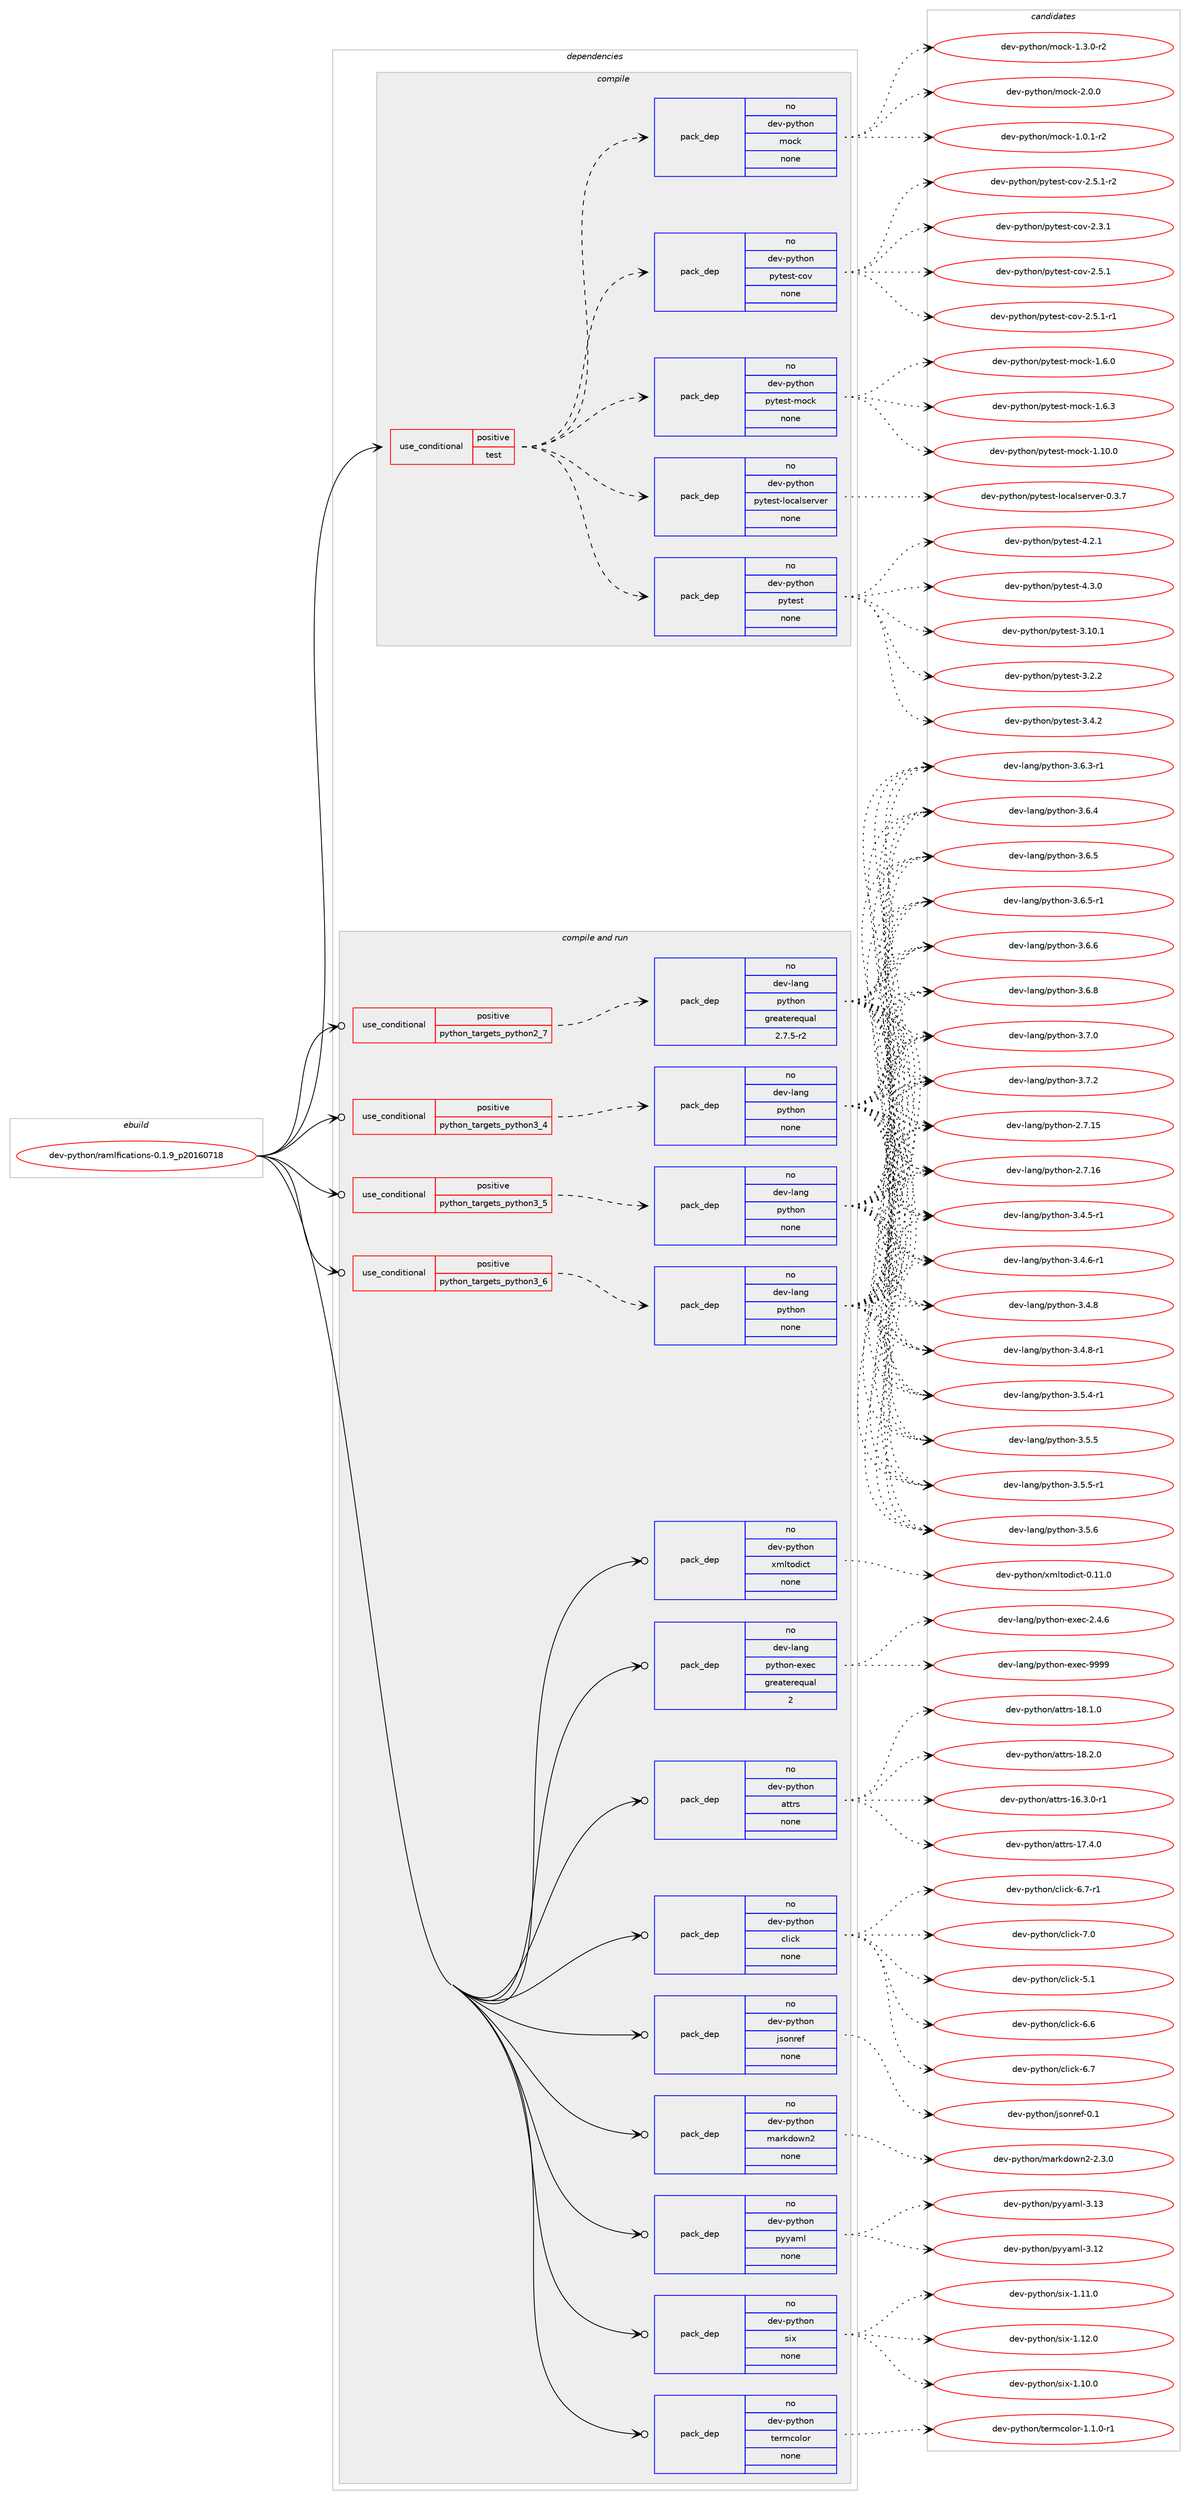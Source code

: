 digraph prolog {

# *************
# Graph options
# *************

newrank=true;
concentrate=true;
compound=true;
graph [rankdir=LR,fontname=Helvetica,fontsize=10,ranksep=1.5];#, ranksep=2.5, nodesep=0.2];
edge  [arrowhead=vee];
node  [fontname=Helvetica,fontsize=10];

# **********
# The ebuild
# **********

subgraph cluster_leftcol {
color=gray;
rank=same;
label=<<i>ebuild</i>>;
id [label="dev-python/ramlfications-0.1.9_p20160718", color=red, width=4, href="../dev-python/ramlfications-0.1.9_p20160718.svg"];
}

# ****************
# The dependencies
# ****************

subgraph cluster_midcol {
color=gray;
label=<<i>dependencies</i>>;
subgraph cluster_compile {
fillcolor="#eeeeee";
style=filled;
label=<<i>compile</i>>;
subgraph cond383536 {
dependency1438209 [label=<<TABLE BORDER="0" CELLBORDER="1" CELLSPACING="0" CELLPADDING="4"><TR><TD ROWSPAN="3" CELLPADDING="10">use_conditional</TD></TR><TR><TD>positive</TD></TR><TR><TD>test</TD></TR></TABLE>>, shape=none, color=red];
subgraph pack1031314 {
dependency1438210 [label=<<TABLE BORDER="0" CELLBORDER="1" CELLSPACING="0" CELLPADDING="4" WIDTH="220"><TR><TD ROWSPAN="6" CELLPADDING="30">pack_dep</TD></TR><TR><TD WIDTH="110">no</TD></TR><TR><TD>dev-python</TD></TR><TR><TD>mock</TD></TR><TR><TD>none</TD></TR><TR><TD></TD></TR></TABLE>>, shape=none, color=blue];
}
dependency1438209:e -> dependency1438210:w [weight=20,style="dashed",arrowhead="vee"];
subgraph pack1031315 {
dependency1438211 [label=<<TABLE BORDER="0" CELLBORDER="1" CELLSPACING="0" CELLPADDING="4" WIDTH="220"><TR><TD ROWSPAN="6" CELLPADDING="30">pack_dep</TD></TR><TR><TD WIDTH="110">no</TD></TR><TR><TD>dev-python</TD></TR><TR><TD>pytest</TD></TR><TR><TD>none</TD></TR><TR><TD></TD></TR></TABLE>>, shape=none, color=blue];
}
dependency1438209:e -> dependency1438211:w [weight=20,style="dashed",arrowhead="vee"];
subgraph pack1031316 {
dependency1438212 [label=<<TABLE BORDER="0" CELLBORDER="1" CELLSPACING="0" CELLPADDING="4" WIDTH="220"><TR><TD ROWSPAN="6" CELLPADDING="30">pack_dep</TD></TR><TR><TD WIDTH="110">no</TD></TR><TR><TD>dev-python</TD></TR><TR><TD>pytest-localserver</TD></TR><TR><TD>none</TD></TR><TR><TD></TD></TR></TABLE>>, shape=none, color=blue];
}
dependency1438209:e -> dependency1438212:w [weight=20,style="dashed",arrowhead="vee"];
subgraph pack1031317 {
dependency1438213 [label=<<TABLE BORDER="0" CELLBORDER="1" CELLSPACING="0" CELLPADDING="4" WIDTH="220"><TR><TD ROWSPAN="6" CELLPADDING="30">pack_dep</TD></TR><TR><TD WIDTH="110">no</TD></TR><TR><TD>dev-python</TD></TR><TR><TD>pytest-mock</TD></TR><TR><TD>none</TD></TR><TR><TD></TD></TR></TABLE>>, shape=none, color=blue];
}
dependency1438209:e -> dependency1438213:w [weight=20,style="dashed",arrowhead="vee"];
subgraph pack1031318 {
dependency1438214 [label=<<TABLE BORDER="0" CELLBORDER="1" CELLSPACING="0" CELLPADDING="4" WIDTH="220"><TR><TD ROWSPAN="6" CELLPADDING="30">pack_dep</TD></TR><TR><TD WIDTH="110">no</TD></TR><TR><TD>dev-python</TD></TR><TR><TD>pytest-cov</TD></TR><TR><TD>none</TD></TR><TR><TD></TD></TR></TABLE>>, shape=none, color=blue];
}
dependency1438209:e -> dependency1438214:w [weight=20,style="dashed",arrowhead="vee"];
}
id:e -> dependency1438209:w [weight=20,style="solid",arrowhead="vee"];
}
subgraph cluster_compileandrun {
fillcolor="#eeeeee";
style=filled;
label=<<i>compile and run</i>>;
subgraph cond383537 {
dependency1438215 [label=<<TABLE BORDER="0" CELLBORDER="1" CELLSPACING="0" CELLPADDING="4"><TR><TD ROWSPAN="3" CELLPADDING="10">use_conditional</TD></TR><TR><TD>positive</TD></TR><TR><TD>python_targets_python2_7</TD></TR></TABLE>>, shape=none, color=red];
subgraph pack1031319 {
dependency1438216 [label=<<TABLE BORDER="0" CELLBORDER="1" CELLSPACING="0" CELLPADDING="4" WIDTH="220"><TR><TD ROWSPAN="6" CELLPADDING="30">pack_dep</TD></TR><TR><TD WIDTH="110">no</TD></TR><TR><TD>dev-lang</TD></TR><TR><TD>python</TD></TR><TR><TD>greaterequal</TD></TR><TR><TD>2.7.5-r2</TD></TR></TABLE>>, shape=none, color=blue];
}
dependency1438215:e -> dependency1438216:w [weight=20,style="dashed",arrowhead="vee"];
}
id:e -> dependency1438215:w [weight=20,style="solid",arrowhead="odotvee"];
subgraph cond383538 {
dependency1438217 [label=<<TABLE BORDER="0" CELLBORDER="1" CELLSPACING="0" CELLPADDING="4"><TR><TD ROWSPAN="3" CELLPADDING="10">use_conditional</TD></TR><TR><TD>positive</TD></TR><TR><TD>python_targets_python3_4</TD></TR></TABLE>>, shape=none, color=red];
subgraph pack1031320 {
dependency1438218 [label=<<TABLE BORDER="0" CELLBORDER="1" CELLSPACING="0" CELLPADDING="4" WIDTH="220"><TR><TD ROWSPAN="6" CELLPADDING="30">pack_dep</TD></TR><TR><TD WIDTH="110">no</TD></TR><TR><TD>dev-lang</TD></TR><TR><TD>python</TD></TR><TR><TD>none</TD></TR><TR><TD></TD></TR></TABLE>>, shape=none, color=blue];
}
dependency1438217:e -> dependency1438218:w [weight=20,style="dashed",arrowhead="vee"];
}
id:e -> dependency1438217:w [weight=20,style="solid",arrowhead="odotvee"];
subgraph cond383539 {
dependency1438219 [label=<<TABLE BORDER="0" CELLBORDER="1" CELLSPACING="0" CELLPADDING="4"><TR><TD ROWSPAN="3" CELLPADDING="10">use_conditional</TD></TR><TR><TD>positive</TD></TR><TR><TD>python_targets_python3_5</TD></TR></TABLE>>, shape=none, color=red];
subgraph pack1031321 {
dependency1438220 [label=<<TABLE BORDER="0" CELLBORDER="1" CELLSPACING="0" CELLPADDING="4" WIDTH="220"><TR><TD ROWSPAN="6" CELLPADDING="30">pack_dep</TD></TR><TR><TD WIDTH="110">no</TD></TR><TR><TD>dev-lang</TD></TR><TR><TD>python</TD></TR><TR><TD>none</TD></TR><TR><TD></TD></TR></TABLE>>, shape=none, color=blue];
}
dependency1438219:e -> dependency1438220:w [weight=20,style="dashed",arrowhead="vee"];
}
id:e -> dependency1438219:w [weight=20,style="solid",arrowhead="odotvee"];
subgraph cond383540 {
dependency1438221 [label=<<TABLE BORDER="0" CELLBORDER="1" CELLSPACING="0" CELLPADDING="4"><TR><TD ROWSPAN="3" CELLPADDING="10">use_conditional</TD></TR><TR><TD>positive</TD></TR><TR><TD>python_targets_python3_6</TD></TR></TABLE>>, shape=none, color=red];
subgraph pack1031322 {
dependency1438222 [label=<<TABLE BORDER="0" CELLBORDER="1" CELLSPACING="0" CELLPADDING="4" WIDTH="220"><TR><TD ROWSPAN="6" CELLPADDING="30">pack_dep</TD></TR><TR><TD WIDTH="110">no</TD></TR><TR><TD>dev-lang</TD></TR><TR><TD>python</TD></TR><TR><TD>none</TD></TR><TR><TD></TD></TR></TABLE>>, shape=none, color=blue];
}
dependency1438221:e -> dependency1438222:w [weight=20,style="dashed",arrowhead="vee"];
}
id:e -> dependency1438221:w [weight=20,style="solid",arrowhead="odotvee"];
subgraph pack1031323 {
dependency1438223 [label=<<TABLE BORDER="0" CELLBORDER="1" CELLSPACING="0" CELLPADDING="4" WIDTH="220"><TR><TD ROWSPAN="6" CELLPADDING="30">pack_dep</TD></TR><TR><TD WIDTH="110">no</TD></TR><TR><TD>dev-lang</TD></TR><TR><TD>python-exec</TD></TR><TR><TD>greaterequal</TD></TR><TR><TD>2</TD></TR></TABLE>>, shape=none, color=blue];
}
id:e -> dependency1438223:w [weight=20,style="solid",arrowhead="odotvee"];
subgraph pack1031324 {
dependency1438224 [label=<<TABLE BORDER="0" CELLBORDER="1" CELLSPACING="0" CELLPADDING="4" WIDTH="220"><TR><TD ROWSPAN="6" CELLPADDING="30">pack_dep</TD></TR><TR><TD WIDTH="110">no</TD></TR><TR><TD>dev-python</TD></TR><TR><TD>attrs</TD></TR><TR><TD>none</TD></TR><TR><TD></TD></TR></TABLE>>, shape=none, color=blue];
}
id:e -> dependency1438224:w [weight=20,style="solid",arrowhead="odotvee"];
subgraph pack1031325 {
dependency1438225 [label=<<TABLE BORDER="0" CELLBORDER="1" CELLSPACING="0" CELLPADDING="4" WIDTH="220"><TR><TD ROWSPAN="6" CELLPADDING="30">pack_dep</TD></TR><TR><TD WIDTH="110">no</TD></TR><TR><TD>dev-python</TD></TR><TR><TD>click</TD></TR><TR><TD>none</TD></TR><TR><TD></TD></TR></TABLE>>, shape=none, color=blue];
}
id:e -> dependency1438225:w [weight=20,style="solid",arrowhead="odotvee"];
subgraph pack1031326 {
dependency1438226 [label=<<TABLE BORDER="0" CELLBORDER="1" CELLSPACING="0" CELLPADDING="4" WIDTH="220"><TR><TD ROWSPAN="6" CELLPADDING="30">pack_dep</TD></TR><TR><TD WIDTH="110">no</TD></TR><TR><TD>dev-python</TD></TR><TR><TD>jsonref</TD></TR><TR><TD>none</TD></TR><TR><TD></TD></TR></TABLE>>, shape=none, color=blue];
}
id:e -> dependency1438226:w [weight=20,style="solid",arrowhead="odotvee"];
subgraph pack1031327 {
dependency1438227 [label=<<TABLE BORDER="0" CELLBORDER="1" CELLSPACING="0" CELLPADDING="4" WIDTH="220"><TR><TD ROWSPAN="6" CELLPADDING="30">pack_dep</TD></TR><TR><TD WIDTH="110">no</TD></TR><TR><TD>dev-python</TD></TR><TR><TD>markdown2</TD></TR><TR><TD>none</TD></TR><TR><TD></TD></TR></TABLE>>, shape=none, color=blue];
}
id:e -> dependency1438227:w [weight=20,style="solid",arrowhead="odotvee"];
subgraph pack1031328 {
dependency1438228 [label=<<TABLE BORDER="0" CELLBORDER="1" CELLSPACING="0" CELLPADDING="4" WIDTH="220"><TR><TD ROWSPAN="6" CELLPADDING="30">pack_dep</TD></TR><TR><TD WIDTH="110">no</TD></TR><TR><TD>dev-python</TD></TR><TR><TD>pyyaml</TD></TR><TR><TD>none</TD></TR><TR><TD></TD></TR></TABLE>>, shape=none, color=blue];
}
id:e -> dependency1438228:w [weight=20,style="solid",arrowhead="odotvee"];
subgraph pack1031329 {
dependency1438229 [label=<<TABLE BORDER="0" CELLBORDER="1" CELLSPACING="0" CELLPADDING="4" WIDTH="220"><TR><TD ROWSPAN="6" CELLPADDING="30">pack_dep</TD></TR><TR><TD WIDTH="110">no</TD></TR><TR><TD>dev-python</TD></TR><TR><TD>six</TD></TR><TR><TD>none</TD></TR><TR><TD></TD></TR></TABLE>>, shape=none, color=blue];
}
id:e -> dependency1438229:w [weight=20,style="solid",arrowhead="odotvee"];
subgraph pack1031330 {
dependency1438230 [label=<<TABLE BORDER="0" CELLBORDER="1" CELLSPACING="0" CELLPADDING="4" WIDTH="220"><TR><TD ROWSPAN="6" CELLPADDING="30">pack_dep</TD></TR><TR><TD WIDTH="110">no</TD></TR><TR><TD>dev-python</TD></TR><TR><TD>termcolor</TD></TR><TR><TD>none</TD></TR><TR><TD></TD></TR></TABLE>>, shape=none, color=blue];
}
id:e -> dependency1438230:w [weight=20,style="solid",arrowhead="odotvee"];
subgraph pack1031331 {
dependency1438231 [label=<<TABLE BORDER="0" CELLBORDER="1" CELLSPACING="0" CELLPADDING="4" WIDTH="220"><TR><TD ROWSPAN="6" CELLPADDING="30">pack_dep</TD></TR><TR><TD WIDTH="110">no</TD></TR><TR><TD>dev-python</TD></TR><TR><TD>xmltodict</TD></TR><TR><TD>none</TD></TR><TR><TD></TD></TR></TABLE>>, shape=none, color=blue];
}
id:e -> dependency1438231:w [weight=20,style="solid",arrowhead="odotvee"];
}
subgraph cluster_run {
fillcolor="#eeeeee";
style=filled;
label=<<i>run</i>>;
}
}

# **************
# The candidates
# **************

subgraph cluster_choices {
rank=same;
color=gray;
label=<<i>candidates</i>>;

subgraph choice1031314 {
color=black;
nodesep=1;
choice1001011184511212111610411111047109111991074549464846494511450 [label="dev-python/mock-1.0.1-r2", color=red, width=4,href="../dev-python/mock-1.0.1-r2.svg"];
choice1001011184511212111610411111047109111991074549465146484511450 [label="dev-python/mock-1.3.0-r2", color=red, width=4,href="../dev-python/mock-1.3.0-r2.svg"];
choice100101118451121211161041111104710911199107455046484648 [label="dev-python/mock-2.0.0", color=red, width=4,href="../dev-python/mock-2.0.0.svg"];
dependency1438210:e -> choice1001011184511212111610411111047109111991074549464846494511450:w [style=dotted,weight="100"];
dependency1438210:e -> choice1001011184511212111610411111047109111991074549465146484511450:w [style=dotted,weight="100"];
dependency1438210:e -> choice100101118451121211161041111104710911199107455046484648:w [style=dotted,weight="100"];
}
subgraph choice1031315 {
color=black;
nodesep=1;
choice100101118451121211161041111104711212111610111511645514649484649 [label="dev-python/pytest-3.10.1", color=red, width=4,href="../dev-python/pytest-3.10.1.svg"];
choice1001011184511212111610411111047112121116101115116455146504650 [label="dev-python/pytest-3.2.2", color=red, width=4,href="../dev-python/pytest-3.2.2.svg"];
choice1001011184511212111610411111047112121116101115116455146524650 [label="dev-python/pytest-3.4.2", color=red, width=4,href="../dev-python/pytest-3.4.2.svg"];
choice1001011184511212111610411111047112121116101115116455246504649 [label="dev-python/pytest-4.2.1", color=red, width=4,href="../dev-python/pytest-4.2.1.svg"];
choice1001011184511212111610411111047112121116101115116455246514648 [label="dev-python/pytest-4.3.0", color=red, width=4,href="../dev-python/pytest-4.3.0.svg"];
dependency1438211:e -> choice100101118451121211161041111104711212111610111511645514649484649:w [style=dotted,weight="100"];
dependency1438211:e -> choice1001011184511212111610411111047112121116101115116455146504650:w [style=dotted,weight="100"];
dependency1438211:e -> choice1001011184511212111610411111047112121116101115116455146524650:w [style=dotted,weight="100"];
dependency1438211:e -> choice1001011184511212111610411111047112121116101115116455246504649:w [style=dotted,weight="100"];
dependency1438211:e -> choice1001011184511212111610411111047112121116101115116455246514648:w [style=dotted,weight="100"];
}
subgraph choice1031316 {
color=black;
nodesep=1;
choice1001011184511212111610411111047112121116101115116451081119997108115101114118101114454846514655 [label="dev-python/pytest-localserver-0.3.7", color=red, width=4,href="../dev-python/pytest-localserver-0.3.7.svg"];
dependency1438212:e -> choice1001011184511212111610411111047112121116101115116451081119997108115101114118101114454846514655:w [style=dotted,weight="100"];
}
subgraph choice1031317 {
color=black;
nodesep=1;
choice1001011184511212111610411111047112121116101115116451091119910745494649484648 [label="dev-python/pytest-mock-1.10.0", color=red, width=4,href="../dev-python/pytest-mock-1.10.0.svg"];
choice10010111845112121116104111110471121211161011151164510911199107454946544648 [label="dev-python/pytest-mock-1.6.0", color=red, width=4,href="../dev-python/pytest-mock-1.6.0.svg"];
choice10010111845112121116104111110471121211161011151164510911199107454946544651 [label="dev-python/pytest-mock-1.6.3", color=red, width=4,href="../dev-python/pytest-mock-1.6.3.svg"];
dependency1438213:e -> choice1001011184511212111610411111047112121116101115116451091119910745494649484648:w [style=dotted,weight="100"];
dependency1438213:e -> choice10010111845112121116104111110471121211161011151164510911199107454946544648:w [style=dotted,weight="100"];
dependency1438213:e -> choice10010111845112121116104111110471121211161011151164510911199107454946544651:w [style=dotted,weight="100"];
}
subgraph choice1031318 {
color=black;
nodesep=1;
choice10010111845112121116104111110471121211161011151164599111118455046514649 [label="dev-python/pytest-cov-2.3.1", color=red, width=4,href="../dev-python/pytest-cov-2.3.1.svg"];
choice10010111845112121116104111110471121211161011151164599111118455046534649 [label="dev-python/pytest-cov-2.5.1", color=red, width=4,href="../dev-python/pytest-cov-2.5.1.svg"];
choice100101118451121211161041111104711212111610111511645991111184550465346494511449 [label="dev-python/pytest-cov-2.5.1-r1", color=red, width=4,href="../dev-python/pytest-cov-2.5.1-r1.svg"];
choice100101118451121211161041111104711212111610111511645991111184550465346494511450 [label="dev-python/pytest-cov-2.5.1-r2", color=red, width=4,href="../dev-python/pytest-cov-2.5.1-r2.svg"];
dependency1438214:e -> choice10010111845112121116104111110471121211161011151164599111118455046514649:w [style=dotted,weight="100"];
dependency1438214:e -> choice10010111845112121116104111110471121211161011151164599111118455046534649:w [style=dotted,weight="100"];
dependency1438214:e -> choice100101118451121211161041111104711212111610111511645991111184550465346494511449:w [style=dotted,weight="100"];
dependency1438214:e -> choice100101118451121211161041111104711212111610111511645991111184550465346494511450:w [style=dotted,weight="100"];
}
subgraph choice1031319 {
color=black;
nodesep=1;
choice10010111845108971101034711212111610411111045504655464953 [label="dev-lang/python-2.7.15", color=red, width=4,href="../dev-lang/python-2.7.15.svg"];
choice10010111845108971101034711212111610411111045504655464954 [label="dev-lang/python-2.7.16", color=red, width=4,href="../dev-lang/python-2.7.16.svg"];
choice1001011184510897110103471121211161041111104551465246534511449 [label="dev-lang/python-3.4.5-r1", color=red, width=4,href="../dev-lang/python-3.4.5-r1.svg"];
choice1001011184510897110103471121211161041111104551465246544511449 [label="dev-lang/python-3.4.6-r1", color=red, width=4,href="../dev-lang/python-3.4.6-r1.svg"];
choice100101118451089711010347112121116104111110455146524656 [label="dev-lang/python-3.4.8", color=red, width=4,href="../dev-lang/python-3.4.8.svg"];
choice1001011184510897110103471121211161041111104551465246564511449 [label="dev-lang/python-3.4.8-r1", color=red, width=4,href="../dev-lang/python-3.4.8-r1.svg"];
choice1001011184510897110103471121211161041111104551465346524511449 [label="dev-lang/python-3.5.4-r1", color=red, width=4,href="../dev-lang/python-3.5.4-r1.svg"];
choice100101118451089711010347112121116104111110455146534653 [label="dev-lang/python-3.5.5", color=red, width=4,href="../dev-lang/python-3.5.5.svg"];
choice1001011184510897110103471121211161041111104551465346534511449 [label="dev-lang/python-3.5.5-r1", color=red, width=4,href="../dev-lang/python-3.5.5-r1.svg"];
choice100101118451089711010347112121116104111110455146534654 [label="dev-lang/python-3.5.6", color=red, width=4,href="../dev-lang/python-3.5.6.svg"];
choice1001011184510897110103471121211161041111104551465446514511449 [label="dev-lang/python-3.6.3-r1", color=red, width=4,href="../dev-lang/python-3.6.3-r1.svg"];
choice100101118451089711010347112121116104111110455146544652 [label="dev-lang/python-3.6.4", color=red, width=4,href="../dev-lang/python-3.6.4.svg"];
choice100101118451089711010347112121116104111110455146544653 [label="dev-lang/python-3.6.5", color=red, width=4,href="../dev-lang/python-3.6.5.svg"];
choice1001011184510897110103471121211161041111104551465446534511449 [label="dev-lang/python-3.6.5-r1", color=red, width=4,href="../dev-lang/python-3.6.5-r1.svg"];
choice100101118451089711010347112121116104111110455146544654 [label="dev-lang/python-3.6.6", color=red, width=4,href="../dev-lang/python-3.6.6.svg"];
choice100101118451089711010347112121116104111110455146544656 [label="dev-lang/python-3.6.8", color=red, width=4,href="../dev-lang/python-3.6.8.svg"];
choice100101118451089711010347112121116104111110455146554648 [label="dev-lang/python-3.7.0", color=red, width=4,href="../dev-lang/python-3.7.0.svg"];
choice100101118451089711010347112121116104111110455146554650 [label="dev-lang/python-3.7.2", color=red, width=4,href="../dev-lang/python-3.7.2.svg"];
dependency1438216:e -> choice10010111845108971101034711212111610411111045504655464953:w [style=dotted,weight="100"];
dependency1438216:e -> choice10010111845108971101034711212111610411111045504655464954:w [style=dotted,weight="100"];
dependency1438216:e -> choice1001011184510897110103471121211161041111104551465246534511449:w [style=dotted,weight="100"];
dependency1438216:e -> choice1001011184510897110103471121211161041111104551465246544511449:w [style=dotted,weight="100"];
dependency1438216:e -> choice100101118451089711010347112121116104111110455146524656:w [style=dotted,weight="100"];
dependency1438216:e -> choice1001011184510897110103471121211161041111104551465246564511449:w [style=dotted,weight="100"];
dependency1438216:e -> choice1001011184510897110103471121211161041111104551465346524511449:w [style=dotted,weight="100"];
dependency1438216:e -> choice100101118451089711010347112121116104111110455146534653:w [style=dotted,weight="100"];
dependency1438216:e -> choice1001011184510897110103471121211161041111104551465346534511449:w [style=dotted,weight="100"];
dependency1438216:e -> choice100101118451089711010347112121116104111110455146534654:w [style=dotted,weight="100"];
dependency1438216:e -> choice1001011184510897110103471121211161041111104551465446514511449:w [style=dotted,weight="100"];
dependency1438216:e -> choice100101118451089711010347112121116104111110455146544652:w [style=dotted,weight="100"];
dependency1438216:e -> choice100101118451089711010347112121116104111110455146544653:w [style=dotted,weight="100"];
dependency1438216:e -> choice1001011184510897110103471121211161041111104551465446534511449:w [style=dotted,weight="100"];
dependency1438216:e -> choice100101118451089711010347112121116104111110455146544654:w [style=dotted,weight="100"];
dependency1438216:e -> choice100101118451089711010347112121116104111110455146544656:w [style=dotted,weight="100"];
dependency1438216:e -> choice100101118451089711010347112121116104111110455146554648:w [style=dotted,weight="100"];
dependency1438216:e -> choice100101118451089711010347112121116104111110455146554650:w [style=dotted,weight="100"];
}
subgraph choice1031320 {
color=black;
nodesep=1;
choice10010111845108971101034711212111610411111045504655464953 [label="dev-lang/python-2.7.15", color=red, width=4,href="../dev-lang/python-2.7.15.svg"];
choice10010111845108971101034711212111610411111045504655464954 [label="dev-lang/python-2.7.16", color=red, width=4,href="../dev-lang/python-2.7.16.svg"];
choice1001011184510897110103471121211161041111104551465246534511449 [label="dev-lang/python-3.4.5-r1", color=red, width=4,href="../dev-lang/python-3.4.5-r1.svg"];
choice1001011184510897110103471121211161041111104551465246544511449 [label="dev-lang/python-3.4.6-r1", color=red, width=4,href="../dev-lang/python-3.4.6-r1.svg"];
choice100101118451089711010347112121116104111110455146524656 [label="dev-lang/python-3.4.8", color=red, width=4,href="../dev-lang/python-3.4.8.svg"];
choice1001011184510897110103471121211161041111104551465246564511449 [label="dev-lang/python-3.4.8-r1", color=red, width=4,href="../dev-lang/python-3.4.8-r1.svg"];
choice1001011184510897110103471121211161041111104551465346524511449 [label="dev-lang/python-3.5.4-r1", color=red, width=4,href="../dev-lang/python-3.5.4-r1.svg"];
choice100101118451089711010347112121116104111110455146534653 [label="dev-lang/python-3.5.5", color=red, width=4,href="../dev-lang/python-3.5.5.svg"];
choice1001011184510897110103471121211161041111104551465346534511449 [label="dev-lang/python-3.5.5-r1", color=red, width=4,href="../dev-lang/python-3.5.5-r1.svg"];
choice100101118451089711010347112121116104111110455146534654 [label="dev-lang/python-3.5.6", color=red, width=4,href="../dev-lang/python-3.5.6.svg"];
choice1001011184510897110103471121211161041111104551465446514511449 [label="dev-lang/python-3.6.3-r1", color=red, width=4,href="../dev-lang/python-3.6.3-r1.svg"];
choice100101118451089711010347112121116104111110455146544652 [label="dev-lang/python-3.6.4", color=red, width=4,href="../dev-lang/python-3.6.4.svg"];
choice100101118451089711010347112121116104111110455146544653 [label="dev-lang/python-3.6.5", color=red, width=4,href="../dev-lang/python-3.6.5.svg"];
choice1001011184510897110103471121211161041111104551465446534511449 [label="dev-lang/python-3.6.5-r1", color=red, width=4,href="../dev-lang/python-3.6.5-r1.svg"];
choice100101118451089711010347112121116104111110455146544654 [label="dev-lang/python-3.6.6", color=red, width=4,href="../dev-lang/python-3.6.6.svg"];
choice100101118451089711010347112121116104111110455146544656 [label="dev-lang/python-3.6.8", color=red, width=4,href="../dev-lang/python-3.6.8.svg"];
choice100101118451089711010347112121116104111110455146554648 [label="dev-lang/python-3.7.0", color=red, width=4,href="../dev-lang/python-3.7.0.svg"];
choice100101118451089711010347112121116104111110455146554650 [label="dev-lang/python-3.7.2", color=red, width=4,href="../dev-lang/python-3.7.2.svg"];
dependency1438218:e -> choice10010111845108971101034711212111610411111045504655464953:w [style=dotted,weight="100"];
dependency1438218:e -> choice10010111845108971101034711212111610411111045504655464954:w [style=dotted,weight="100"];
dependency1438218:e -> choice1001011184510897110103471121211161041111104551465246534511449:w [style=dotted,weight="100"];
dependency1438218:e -> choice1001011184510897110103471121211161041111104551465246544511449:w [style=dotted,weight="100"];
dependency1438218:e -> choice100101118451089711010347112121116104111110455146524656:w [style=dotted,weight="100"];
dependency1438218:e -> choice1001011184510897110103471121211161041111104551465246564511449:w [style=dotted,weight="100"];
dependency1438218:e -> choice1001011184510897110103471121211161041111104551465346524511449:w [style=dotted,weight="100"];
dependency1438218:e -> choice100101118451089711010347112121116104111110455146534653:w [style=dotted,weight="100"];
dependency1438218:e -> choice1001011184510897110103471121211161041111104551465346534511449:w [style=dotted,weight="100"];
dependency1438218:e -> choice100101118451089711010347112121116104111110455146534654:w [style=dotted,weight="100"];
dependency1438218:e -> choice1001011184510897110103471121211161041111104551465446514511449:w [style=dotted,weight="100"];
dependency1438218:e -> choice100101118451089711010347112121116104111110455146544652:w [style=dotted,weight="100"];
dependency1438218:e -> choice100101118451089711010347112121116104111110455146544653:w [style=dotted,weight="100"];
dependency1438218:e -> choice1001011184510897110103471121211161041111104551465446534511449:w [style=dotted,weight="100"];
dependency1438218:e -> choice100101118451089711010347112121116104111110455146544654:w [style=dotted,weight="100"];
dependency1438218:e -> choice100101118451089711010347112121116104111110455146544656:w [style=dotted,weight="100"];
dependency1438218:e -> choice100101118451089711010347112121116104111110455146554648:w [style=dotted,weight="100"];
dependency1438218:e -> choice100101118451089711010347112121116104111110455146554650:w [style=dotted,weight="100"];
}
subgraph choice1031321 {
color=black;
nodesep=1;
choice10010111845108971101034711212111610411111045504655464953 [label="dev-lang/python-2.7.15", color=red, width=4,href="../dev-lang/python-2.7.15.svg"];
choice10010111845108971101034711212111610411111045504655464954 [label="dev-lang/python-2.7.16", color=red, width=4,href="../dev-lang/python-2.7.16.svg"];
choice1001011184510897110103471121211161041111104551465246534511449 [label="dev-lang/python-3.4.5-r1", color=red, width=4,href="../dev-lang/python-3.4.5-r1.svg"];
choice1001011184510897110103471121211161041111104551465246544511449 [label="dev-lang/python-3.4.6-r1", color=red, width=4,href="../dev-lang/python-3.4.6-r1.svg"];
choice100101118451089711010347112121116104111110455146524656 [label="dev-lang/python-3.4.8", color=red, width=4,href="../dev-lang/python-3.4.8.svg"];
choice1001011184510897110103471121211161041111104551465246564511449 [label="dev-lang/python-3.4.8-r1", color=red, width=4,href="../dev-lang/python-3.4.8-r1.svg"];
choice1001011184510897110103471121211161041111104551465346524511449 [label="dev-lang/python-3.5.4-r1", color=red, width=4,href="../dev-lang/python-3.5.4-r1.svg"];
choice100101118451089711010347112121116104111110455146534653 [label="dev-lang/python-3.5.5", color=red, width=4,href="../dev-lang/python-3.5.5.svg"];
choice1001011184510897110103471121211161041111104551465346534511449 [label="dev-lang/python-3.5.5-r1", color=red, width=4,href="../dev-lang/python-3.5.5-r1.svg"];
choice100101118451089711010347112121116104111110455146534654 [label="dev-lang/python-3.5.6", color=red, width=4,href="../dev-lang/python-3.5.6.svg"];
choice1001011184510897110103471121211161041111104551465446514511449 [label="dev-lang/python-3.6.3-r1", color=red, width=4,href="../dev-lang/python-3.6.3-r1.svg"];
choice100101118451089711010347112121116104111110455146544652 [label="dev-lang/python-3.6.4", color=red, width=4,href="../dev-lang/python-3.6.4.svg"];
choice100101118451089711010347112121116104111110455146544653 [label="dev-lang/python-3.6.5", color=red, width=4,href="../dev-lang/python-3.6.5.svg"];
choice1001011184510897110103471121211161041111104551465446534511449 [label="dev-lang/python-3.6.5-r1", color=red, width=4,href="../dev-lang/python-3.6.5-r1.svg"];
choice100101118451089711010347112121116104111110455146544654 [label="dev-lang/python-3.6.6", color=red, width=4,href="../dev-lang/python-3.6.6.svg"];
choice100101118451089711010347112121116104111110455146544656 [label="dev-lang/python-3.6.8", color=red, width=4,href="../dev-lang/python-3.6.8.svg"];
choice100101118451089711010347112121116104111110455146554648 [label="dev-lang/python-3.7.0", color=red, width=4,href="../dev-lang/python-3.7.0.svg"];
choice100101118451089711010347112121116104111110455146554650 [label="dev-lang/python-3.7.2", color=red, width=4,href="../dev-lang/python-3.7.2.svg"];
dependency1438220:e -> choice10010111845108971101034711212111610411111045504655464953:w [style=dotted,weight="100"];
dependency1438220:e -> choice10010111845108971101034711212111610411111045504655464954:w [style=dotted,weight="100"];
dependency1438220:e -> choice1001011184510897110103471121211161041111104551465246534511449:w [style=dotted,weight="100"];
dependency1438220:e -> choice1001011184510897110103471121211161041111104551465246544511449:w [style=dotted,weight="100"];
dependency1438220:e -> choice100101118451089711010347112121116104111110455146524656:w [style=dotted,weight="100"];
dependency1438220:e -> choice1001011184510897110103471121211161041111104551465246564511449:w [style=dotted,weight="100"];
dependency1438220:e -> choice1001011184510897110103471121211161041111104551465346524511449:w [style=dotted,weight="100"];
dependency1438220:e -> choice100101118451089711010347112121116104111110455146534653:w [style=dotted,weight="100"];
dependency1438220:e -> choice1001011184510897110103471121211161041111104551465346534511449:w [style=dotted,weight="100"];
dependency1438220:e -> choice100101118451089711010347112121116104111110455146534654:w [style=dotted,weight="100"];
dependency1438220:e -> choice1001011184510897110103471121211161041111104551465446514511449:w [style=dotted,weight="100"];
dependency1438220:e -> choice100101118451089711010347112121116104111110455146544652:w [style=dotted,weight="100"];
dependency1438220:e -> choice100101118451089711010347112121116104111110455146544653:w [style=dotted,weight="100"];
dependency1438220:e -> choice1001011184510897110103471121211161041111104551465446534511449:w [style=dotted,weight="100"];
dependency1438220:e -> choice100101118451089711010347112121116104111110455146544654:w [style=dotted,weight="100"];
dependency1438220:e -> choice100101118451089711010347112121116104111110455146544656:w [style=dotted,weight="100"];
dependency1438220:e -> choice100101118451089711010347112121116104111110455146554648:w [style=dotted,weight="100"];
dependency1438220:e -> choice100101118451089711010347112121116104111110455146554650:w [style=dotted,weight="100"];
}
subgraph choice1031322 {
color=black;
nodesep=1;
choice10010111845108971101034711212111610411111045504655464953 [label="dev-lang/python-2.7.15", color=red, width=4,href="../dev-lang/python-2.7.15.svg"];
choice10010111845108971101034711212111610411111045504655464954 [label="dev-lang/python-2.7.16", color=red, width=4,href="../dev-lang/python-2.7.16.svg"];
choice1001011184510897110103471121211161041111104551465246534511449 [label="dev-lang/python-3.4.5-r1", color=red, width=4,href="../dev-lang/python-3.4.5-r1.svg"];
choice1001011184510897110103471121211161041111104551465246544511449 [label="dev-lang/python-3.4.6-r1", color=red, width=4,href="../dev-lang/python-3.4.6-r1.svg"];
choice100101118451089711010347112121116104111110455146524656 [label="dev-lang/python-3.4.8", color=red, width=4,href="../dev-lang/python-3.4.8.svg"];
choice1001011184510897110103471121211161041111104551465246564511449 [label="dev-lang/python-3.4.8-r1", color=red, width=4,href="../dev-lang/python-3.4.8-r1.svg"];
choice1001011184510897110103471121211161041111104551465346524511449 [label="dev-lang/python-3.5.4-r1", color=red, width=4,href="../dev-lang/python-3.5.4-r1.svg"];
choice100101118451089711010347112121116104111110455146534653 [label="dev-lang/python-3.5.5", color=red, width=4,href="../dev-lang/python-3.5.5.svg"];
choice1001011184510897110103471121211161041111104551465346534511449 [label="dev-lang/python-3.5.5-r1", color=red, width=4,href="../dev-lang/python-3.5.5-r1.svg"];
choice100101118451089711010347112121116104111110455146534654 [label="dev-lang/python-3.5.6", color=red, width=4,href="../dev-lang/python-3.5.6.svg"];
choice1001011184510897110103471121211161041111104551465446514511449 [label="dev-lang/python-3.6.3-r1", color=red, width=4,href="../dev-lang/python-3.6.3-r1.svg"];
choice100101118451089711010347112121116104111110455146544652 [label="dev-lang/python-3.6.4", color=red, width=4,href="../dev-lang/python-3.6.4.svg"];
choice100101118451089711010347112121116104111110455146544653 [label="dev-lang/python-3.6.5", color=red, width=4,href="../dev-lang/python-3.6.5.svg"];
choice1001011184510897110103471121211161041111104551465446534511449 [label="dev-lang/python-3.6.5-r1", color=red, width=4,href="../dev-lang/python-3.6.5-r1.svg"];
choice100101118451089711010347112121116104111110455146544654 [label="dev-lang/python-3.6.6", color=red, width=4,href="../dev-lang/python-3.6.6.svg"];
choice100101118451089711010347112121116104111110455146544656 [label="dev-lang/python-3.6.8", color=red, width=4,href="../dev-lang/python-3.6.8.svg"];
choice100101118451089711010347112121116104111110455146554648 [label="dev-lang/python-3.7.0", color=red, width=4,href="../dev-lang/python-3.7.0.svg"];
choice100101118451089711010347112121116104111110455146554650 [label="dev-lang/python-3.7.2", color=red, width=4,href="../dev-lang/python-3.7.2.svg"];
dependency1438222:e -> choice10010111845108971101034711212111610411111045504655464953:w [style=dotted,weight="100"];
dependency1438222:e -> choice10010111845108971101034711212111610411111045504655464954:w [style=dotted,weight="100"];
dependency1438222:e -> choice1001011184510897110103471121211161041111104551465246534511449:w [style=dotted,weight="100"];
dependency1438222:e -> choice1001011184510897110103471121211161041111104551465246544511449:w [style=dotted,weight="100"];
dependency1438222:e -> choice100101118451089711010347112121116104111110455146524656:w [style=dotted,weight="100"];
dependency1438222:e -> choice1001011184510897110103471121211161041111104551465246564511449:w [style=dotted,weight="100"];
dependency1438222:e -> choice1001011184510897110103471121211161041111104551465346524511449:w [style=dotted,weight="100"];
dependency1438222:e -> choice100101118451089711010347112121116104111110455146534653:w [style=dotted,weight="100"];
dependency1438222:e -> choice1001011184510897110103471121211161041111104551465346534511449:w [style=dotted,weight="100"];
dependency1438222:e -> choice100101118451089711010347112121116104111110455146534654:w [style=dotted,weight="100"];
dependency1438222:e -> choice1001011184510897110103471121211161041111104551465446514511449:w [style=dotted,weight="100"];
dependency1438222:e -> choice100101118451089711010347112121116104111110455146544652:w [style=dotted,weight="100"];
dependency1438222:e -> choice100101118451089711010347112121116104111110455146544653:w [style=dotted,weight="100"];
dependency1438222:e -> choice1001011184510897110103471121211161041111104551465446534511449:w [style=dotted,weight="100"];
dependency1438222:e -> choice100101118451089711010347112121116104111110455146544654:w [style=dotted,weight="100"];
dependency1438222:e -> choice100101118451089711010347112121116104111110455146544656:w [style=dotted,weight="100"];
dependency1438222:e -> choice100101118451089711010347112121116104111110455146554648:w [style=dotted,weight="100"];
dependency1438222:e -> choice100101118451089711010347112121116104111110455146554650:w [style=dotted,weight="100"];
}
subgraph choice1031323 {
color=black;
nodesep=1;
choice1001011184510897110103471121211161041111104510112010199455046524654 [label="dev-lang/python-exec-2.4.6", color=red, width=4,href="../dev-lang/python-exec-2.4.6.svg"];
choice10010111845108971101034711212111610411111045101120101994557575757 [label="dev-lang/python-exec-9999", color=red, width=4,href="../dev-lang/python-exec-9999.svg"];
dependency1438223:e -> choice1001011184510897110103471121211161041111104510112010199455046524654:w [style=dotted,weight="100"];
dependency1438223:e -> choice10010111845108971101034711212111610411111045101120101994557575757:w [style=dotted,weight="100"];
}
subgraph choice1031324 {
color=black;
nodesep=1;
choice100101118451121211161041111104797116116114115454954465146484511449 [label="dev-python/attrs-16.3.0-r1", color=red, width=4,href="../dev-python/attrs-16.3.0-r1.svg"];
choice10010111845112121116104111110479711611611411545495546524648 [label="dev-python/attrs-17.4.0", color=red, width=4,href="../dev-python/attrs-17.4.0.svg"];
choice10010111845112121116104111110479711611611411545495646494648 [label="dev-python/attrs-18.1.0", color=red, width=4,href="../dev-python/attrs-18.1.0.svg"];
choice10010111845112121116104111110479711611611411545495646504648 [label="dev-python/attrs-18.2.0", color=red, width=4,href="../dev-python/attrs-18.2.0.svg"];
dependency1438224:e -> choice100101118451121211161041111104797116116114115454954465146484511449:w [style=dotted,weight="100"];
dependency1438224:e -> choice10010111845112121116104111110479711611611411545495546524648:w [style=dotted,weight="100"];
dependency1438224:e -> choice10010111845112121116104111110479711611611411545495646494648:w [style=dotted,weight="100"];
dependency1438224:e -> choice10010111845112121116104111110479711611611411545495646504648:w [style=dotted,weight="100"];
}
subgraph choice1031325 {
color=black;
nodesep=1;
choice1001011184511212111610411111047991081059910745534649 [label="dev-python/click-5.1", color=red, width=4,href="../dev-python/click-5.1.svg"];
choice1001011184511212111610411111047991081059910745544654 [label="dev-python/click-6.6", color=red, width=4,href="../dev-python/click-6.6.svg"];
choice1001011184511212111610411111047991081059910745544655 [label="dev-python/click-6.7", color=red, width=4,href="../dev-python/click-6.7.svg"];
choice10010111845112121116104111110479910810599107455446554511449 [label="dev-python/click-6.7-r1", color=red, width=4,href="../dev-python/click-6.7-r1.svg"];
choice1001011184511212111610411111047991081059910745554648 [label="dev-python/click-7.0", color=red, width=4,href="../dev-python/click-7.0.svg"];
dependency1438225:e -> choice1001011184511212111610411111047991081059910745534649:w [style=dotted,weight="100"];
dependency1438225:e -> choice1001011184511212111610411111047991081059910745544654:w [style=dotted,weight="100"];
dependency1438225:e -> choice1001011184511212111610411111047991081059910745544655:w [style=dotted,weight="100"];
dependency1438225:e -> choice10010111845112121116104111110479910810599107455446554511449:w [style=dotted,weight="100"];
dependency1438225:e -> choice1001011184511212111610411111047991081059910745554648:w [style=dotted,weight="100"];
}
subgraph choice1031326 {
color=black;
nodesep=1;
choice100101118451121211161041111104710611511111011410110245484649 [label="dev-python/jsonref-0.1", color=red, width=4,href="../dev-python/jsonref-0.1.svg"];
dependency1438226:e -> choice100101118451121211161041111104710611511111011410110245484649:w [style=dotted,weight="100"];
}
subgraph choice1031327 {
color=black;
nodesep=1;
choice10010111845112121116104111110471099711410710011111911050455046514648 [label="dev-python/markdown2-2.3.0", color=red, width=4,href="../dev-python/markdown2-2.3.0.svg"];
dependency1438227:e -> choice10010111845112121116104111110471099711410710011111911050455046514648:w [style=dotted,weight="100"];
}
subgraph choice1031328 {
color=black;
nodesep=1;
choice1001011184511212111610411111047112121121971091084551464950 [label="dev-python/pyyaml-3.12", color=red, width=4,href="../dev-python/pyyaml-3.12.svg"];
choice1001011184511212111610411111047112121121971091084551464951 [label="dev-python/pyyaml-3.13", color=red, width=4,href="../dev-python/pyyaml-3.13.svg"];
dependency1438228:e -> choice1001011184511212111610411111047112121121971091084551464950:w [style=dotted,weight="100"];
dependency1438228:e -> choice1001011184511212111610411111047112121121971091084551464951:w [style=dotted,weight="100"];
}
subgraph choice1031329 {
color=black;
nodesep=1;
choice100101118451121211161041111104711510512045494649484648 [label="dev-python/six-1.10.0", color=red, width=4,href="../dev-python/six-1.10.0.svg"];
choice100101118451121211161041111104711510512045494649494648 [label="dev-python/six-1.11.0", color=red, width=4,href="../dev-python/six-1.11.0.svg"];
choice100101118451121211161041111104711510512045494649504648 [label="dev-python/six-1.12.0", color=red, width=4,href="../dev-python/six-1.12.0.svg"];
dependency1438229:e -> choice100101118451121211161041111104711510512045494649484648:w [style=dotted,weight="100"];
dependency1438229:e -> choice100101118451121211161041111104711510512045494649494648:w [style=dotted,weight="100"];
dependency1438229:e -> choice100101118451121211161041111104711510512045494649504648:w [style=dotted,weight="100"];
}
subgraph choice1031330 {
color=black;
nodesep=1;
choice1001011184511212111610411111047116101114109991111081111144549464946484511449 [label="dev-python/termcolor-1.1.0-r1", color=red, width=4,href="../dev-python/termcolor-1.1.0-r1.svg"];
dependency1438230:e -> choice1001011184511212111610411111047116101114109991111081111144549464946484511449:w [style=dotted,weight="100"];
}
subgraph choice1031331 {
color=black;
nodesep=1;
choice10010111845112121116104111110471201091081161111001059911645484649494648 [label="dev-python/xmltodict-0.11.0", color=red, width=4,href="../dev-python/xmltodict-0.11.0.svg"];
dependency1438231:e -> choice10010111845112121116104111110471201091081161111001059911645484649494648:w [style=dotted,weight="100"];
}
}

}
